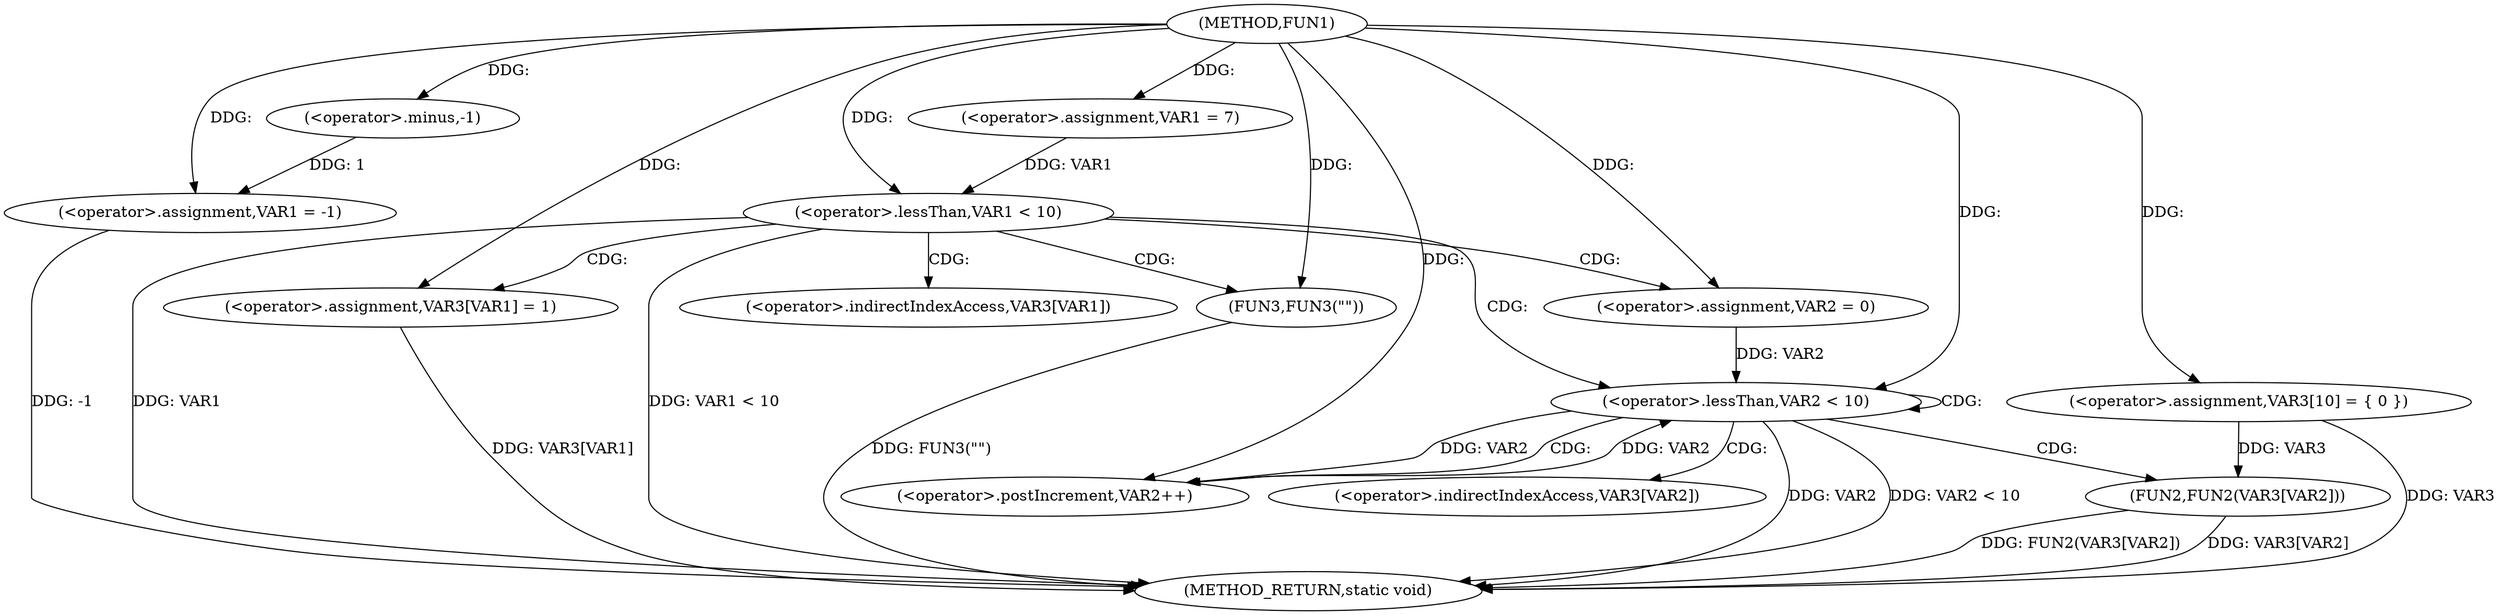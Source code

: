 digraph FUN1 {  
"1000100" [label = "(METHOD,FUN1)" ]
"1000143" [label = "(METHOD_RETURN,static void)" ]
"1000103" [label = "(<operator>.assignment,VAR1 = -1)" ]
"1000105" [label = "(<operator>.minus,-1)" ]
"1000107" [label = "(<operator>.assignment,VAR1 = 7)" ]
"1000113" [label = "(<operator>.assignment,VAR3[10] = { 0 })" ]
"1000116" [label = "(<operator>.lessThan,VAR1 < 10)" ]
"1000120" [label = "(<operator>.assignment,VAR3[VAR1] = 1)" ]
"1000126" [label = "(<operator>.assignment,VAR2 = 0)" ]
"1000129" [label = "(<operator>.lessThan,VAR2 < 10)" ]
"1000132" [label = "(<operator>.postIncrement,VAR2++)" ]
"1000135" [label = "(FUN2,FUN2(VAR3[VAR2]))" ]
"1000141" [label = "(FUN3,FUN3(\"\"))" ]
"1000121" [label = "(<operator>.indirectIndexAccess,VAR3[VAR1])" ]
"1000136" [label = "(<operator>.indirectIndexAccess,VAR3[VAR2])" ]
  "1000116" -> "1000143"  [ label = "DDG: VAR1"] 
  "1000103" -> "1000143"  [ label = "DDG: -1"] 
  "1000113" -> "1000143"  [ label = "DDG: VAR3"] 
  "1000120" -> "1000143"  [ label = "DDG: VAR3[VAR1]"] 
  "1000135" -> "1000143"  [ label = "DDG: VAR3[VAR2]"] 
  "1000116" -> "1000143"  [ label = "DDG: VAR1 < 10"] 
  "1000129" -> "1000143"  [ label = "DDG: VAR2"] 
  "1000141" -> "1000143"  [ label = "DDG: FUN3(\"\")"] 
  "1000129" -> "1000143"  [ label = "DDG: VAR2 < 10"] 
  "1000135" -> "1000143"  [ label = "DDG: FUN2(VAR3[VAR2])"] 
  "1000105" -> "1000103"  [ label = "DDG: 1"] 
  "1000100" -> "1000103"  [ label = "DDG: "] 
  "1000100" -> "1000105"  [ label = "DDG: "] 
  "1000100" -> "1000107"  [ label = "DDG: "] 
  "1000100" -> "1000113"  [ label = "DDG: "] 
  "1000107" -> "1000116"  [ label = "DDG: VAR1"] 
  "1000100" -> "1000116"  [ label = "DDG: "] 
  "1000100" -> "1000120"  [ label = "DDG: "] 
  "1000100" -> "1000126"  [ label = "DDG: "] 
  "1000126" -> "1000129"  [ label = "DDG: VAR2"] 
  "1000132" -> "1000129"  [ label = "DDG: VAR2"] 
  "1000100" -> "1000129"  [ label = "DDG: "] 
  "1000129" -> "1000132"  [ label = "DDG: VAR2"] 
  "1000100" -> "1000132"  [ label = "DDG: "] 
  "1000113" -> "1000135"  [ label = "DDG: VAR3"] 
  "1000100" -> "1000141"  [ label = "DDG: "] 
  "1000116" -> "1000121"  [ label = "CDG: "] 
  "1000116" -> "1000141"  [ label = "CDG: "] 
  "1000116" -> "1000129"  [ label = "CDG: "] 
  "1000116" -> "1000120"  [ label = "CDG: "] 
  "1000116" -> "1000126"  [ label = "CDG: "] 
  "1000129" -> "1000132"  [ label = "CDG: "] 
  "1000129" -> "1000129"  [ label = "CDG: "] 
  "1000129" -> "1000135"  [ label = "CDG: "] 
  "1000129" -> "1000136"  [ label = "CDG: "] 
}
